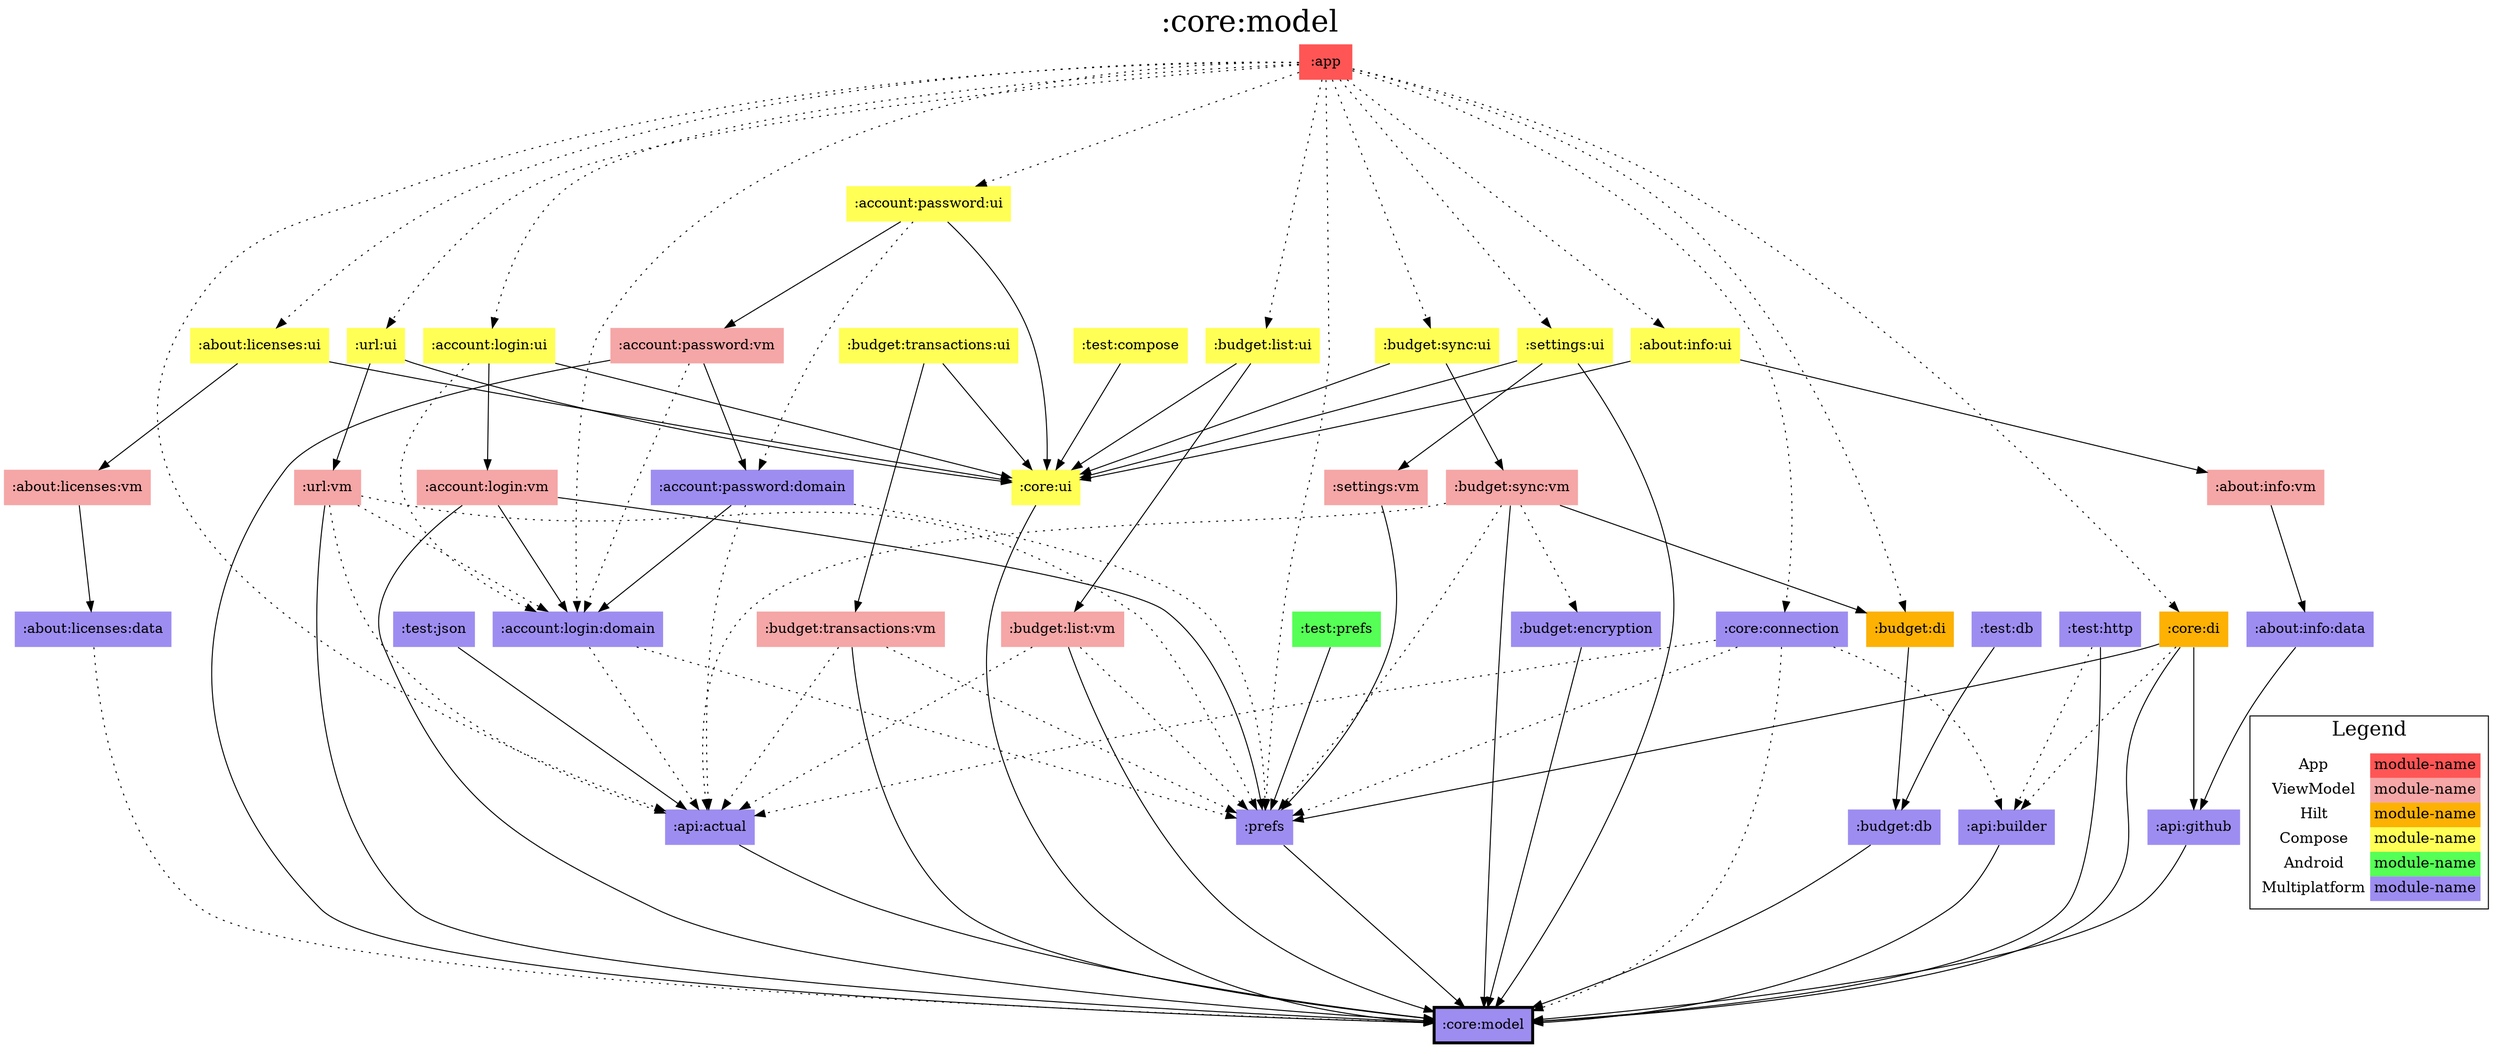 digraph {
edge ["dir"="forward"]
graph ["dpi"="100","label"=":core:model","labelloc"="t","fontsize"="30","ranksep"="1.5","rankdir"="TB"]
node ["style"="filled"]
":about:info:data" ["fillcolor"="#9D8DF1","shape"="none"]
":about:info:ui" ["fillcolor"="#FFFF55","shape"="none"]
":about:info:vm" ["fillcolor"="#F5A6A6","shape"="none"]
":about:licenses:data" ["fillcolor"="#9D8DF1","shape"="none"]
":about:licenses:ui" ["fillcolor"="#FFFF55","shape"="none"]
":about:licenses:vm" ["fillcolor"="#F5A6A6","shape"="none"]
":account:login:domain" ["fillcolor"="#9D8DF1","shape"="none"]
":account:login:ui" ["fillcolor"="#FFFF55","shape"="none"]
":account:login:vm" ["fillcolor"="#F5A6A6","shape"="none"]
":account:password:domain" ["fillcolor"="#9D8DF1","shape"="none"]
":account:password:ui" ["fillcolor"="#FFFF55","shape"="none"]
":account:password:vm" ["fillcolor"="#F5A6A6","shape"="none"]
":api:actual" ["fillcolor"="#9D8DF1","shape"="none"]
":api:builder" ["fillcolor"="#9D8DF1","shape"="none"]
":api:github" ["fillcolor"="#9D8DF1","shape"="none"]
":app" ["fillcolor"="#FF5555","shape"="none"]
":budget:db" ["fillcolor"="#9D8DF1","shape"="none"]
":budget:di" ["fillcolor"="#FCB103","shape"="none"]
":budget:encryption" ["fillcolor"="#9D8DF1","shape"="none"]
":budget:list:ui" ["fillcolor"="#FFFF55","shape"="none"]
":budget:list:vm" ["fillcolor"="#F5A6A6","shape"="none"]
":budget:sync:ui" ["fillcolor"="#FFFF55","shape"="none"]
":budget:sync:vm" ["fillcolor"="#F5A6A6","shape"="none"]
":budget:transactions:ui" ["fillcolor"="#FFFF55","shape"="none"]
":budget:transactions:vm" ["fillcolor"="#F5A6A6","shape"="none"]
":core:connection" ["fillcolor"="#9D8DF1","shape"="none"]
":core:di" ["fillcolor"="#FCB103","shape"="none"]
":core:model" ["fillcolor"="#9D8DF1","color"="black","penwidth"="3","shape"="box"]
":core:ui" ["fillcolor"="#FFFF55","shape"="none"]
":prefs" ["fillcolor"="#9D8DF1","shape"="none"]
":settings:ui" ["fillcolor"="#FFFF55","shape"="none"]
":settings:vm" ["fillcolor"="#F5A6A6","shape"="none"]
":test:compose" ["fillcolor"="#FFFF55","shape"="none"]
":test:db" ["fillcolor"="#9D8DF1","shape"="none"]
":test:http" ["fillcolor"="#9D8DF1","shape"="none"]
":test:json" ["fillcolor"="#9D8DF1","shape"="none"]
":test:prefs" ["fillcolor"="#55FF55","shape"="none"]
":url:ui" ["fillcolor"="#FFFF55","shape"="none"]
":url:vm" ["fillcolor"="#F5A6A6","shape"="none"]
{
edge ["dir"="none"]
graph ["rank"="same"]
":core:model"
}
":about:info:data" -> ":api:github"
":about:info:ui" -> ":about:info:vm"
":about:info:ui" -> ":core:ui"
":about:info:vm" -> ":about:info:data"
":about:licenses:data" -> ":core:model" ["style"="dotted"]
":about:licenses:ui" -> ":about:licenses:vm"
":about:licenses:ui" -> ":core:ui"
":about:licenses:vm" -> ":about:licenses:data"
":account:login:domain" -> ":api:actual" ["style"="dotted"]
":account:login:domain" -> ":prefs" ["style"="dotted"]
":account:login:ui" -> ":account:login:domain" ["style"="dotted"]
":account:login:ui" -> ":account:login:vm"
":account:login:ui" -> ":core:ui"
":account:login:vm" -> ":account:login:domain"
":account:login:vm" -> ":core:model"
":account:login:vm" -> ":prefs"
":account:password:domain" -> ":account:login:domain"
":account:password:domain" -> ":api:actual" ["style"="dotted"]
":account:password:domain" -> ":prefs" ["style"="dotted"]
":account:password:ui" -> ":account:password:domain" ["style"="dotted"]
":account:password:ui" -> ":account:password:vm"
":account:password:ui" -> ":core:ui"
":account:password:vm" -> ":account:login:domain" ["style"="dotted"]
":account:password:vm" -> ":account:password:domain"
":account:password:vm" -> ":core:model"
":api:actual" -> ":core:model"
":api:builder" -> ":core:model"
":api:github" -> ":core:model"
":app" -> ":about:info:ui" ["style"="dotted"]
":app" -> ":about:licenses:ui" ["style"="dotted"]
":app" -> ":account:login:domain" ["style"="dotted"]
":app" -> ":account:login:ui" ["style"="dotted"]
":app" -> ":account:password:ui" ["style"="dotted"]
":app" -> ":api:actual" ["style"="dotted"]
":app" -> ":budget:di" ["style"="dotted"]
":app" -> ":budget:list:ui" ["style"="dotted"]
":app" -> ":budget:sync:ui" ["style"="dotted"]
":app" -> ":core:connection" ["style"="dotted"]
":app" -> ":core:di" ["style"="dotted"]
":app" -> ":prefs" ["style"="dotted"]
":app" -> ":settings:ui" ["style"="dotted"]
":app" -> ":url:ui" ["style"="dotted"]
":budget:db" -> ":core:model"
":budget:di" -> ":budget:db"
":budget:encryption" -> ":core:model"
":budget:list:ui" -> ":budget:list:vm"
":budget:list:ui" -> ":core:ui"
":budget:list:vm" -> ":api:actual" ["style"="dotted"]
":budget:list:vm" -> ":core:model"
":budget:list:vm" -> ":prefs" ["style"="dotted"]
":budget:sync:ui" -> ":budget:sync:vm"
":budget:sync:ui" -> ":core:ui"
":budget:sync:vm" -> ":api:actual" ["style"="dotted"]
":budget:sync:vm" -> ":budget:di"
":budget:sync:vm" -> ":budget:encryption" ["style"="dotted"]
":budget:sync:vm" -> ":core:model"
":budget:sync:vm" -> ":prefs" ["style"="dotted"]
":budget:transactions:ui" -> ":budget:transactions:vm"
":budget:transactions:ui" -> ":core:ui"
":budget:transactions:vm" -> ":api:actual" ["style"="dotted"]
":budget:transactions:vm" -> ":core:model"
":budget:transactions:vm" -> ":prefs" ["style"="dotted"]
":core:connection" -> ":api:actual" ["style"="dotted"]
":core:connection" -> ":api:builder" ["style"="dotted"]
":core:connection" -> ":core:model" ["style"="dotted"]
":core:connection" -> ":prefs" ["style"="dotted"]
":core:di" -> ":api:builder" ["style"="dotted"]
":core:di" -> ":api:github"
":core:di" -> ":core:model"
":core:di" -> ":prefs"
":core:ui" -> ":core:model"
":prefs" -> ":core:model"
":settings:ui" -> ":core:model"
":settings:ui" -> ":core:ui"
":settings:ui" -> ":settings:vm"
":settings:vm" -> ":prefs"
":test:compose" -> ":core:ui"
":test:db" -> ":budget:db"
":test:http" -> ":api:builder" ["style"="dotted"]
":test:http" -> ":core:model"
":test:json" -> ":api:actual"
":test:prefs" -> ":prefs"
":url:ui" -> ":core:ui"
":url:ui" -> ":url:vm"
":url:vm" -> ":account:login:domain" ["style"="dotted"]
":url:vm" -> ":api:actual" ["style"="dotted"]
":url:vm" -> ":core:model"
":url:vm" -> ":prefs" ["style"="dotted"]
subgraph "cluster_legend" {
edge ["dir"="none"]
graph ["label"="Legend","fontsize"="20"]
"Legend" ["style"="filled","fillcolor"="#FFFFFF","shape"="none","margin"="0","fontsize"="15","label"=<
<TABLE BORDER="0" CELLBORDER="0" CELLSPACING="0" CELLPADDING="4">
<TR><TD>App</TD><TD BGCOLOR="#FF5555">module-name</TD></TR>
<TR><TD>ViewModel</TD><TD BGCOLOR="#F5A6A6">module-name</TD></TR>
<TR><TD>Hilt</TD><TD BGCOLOR="#FCB103">module-name</TD></TR>
<TR><TD>Compose</TD><TD BGCOLOR="#FFFF55">module-name</TD></TR>
<TR><TD>Android</TD><TD BGCOLOR="#55FF55">module-name</TD></TR>
<TR><TD>Multiplatform</TD><TD BGCOLOR="#9D8DF1">module-name</TD></TR>
</TABLE>
>]
} -> ":core:model" ["style"="invis"]
}
